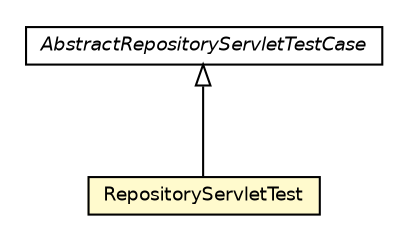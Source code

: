 #!/usr/local/bin/dot
#
# Class diagram 
# Generated by UmlGraph version 4.6 (http://www.spinellis.gr/sw/umlgraph)
#

digraph G {
	edge [fontname="Helvetica",fontsize=10,labelfontname="Helvetica",labelfontsize=10];
	node [fontname="Helvetica",fontsize=10,shape=plaintext];
	// org.apache.maven.archiva.webdav.RepositoryServletTest
	c47462 [label=<<table border="0" cellborder="1" cellspacing="0" cellpadding="2" port="p" bgcolor="lemonChiffon" href="./RepositoryServletTest.html">
		<tr><td><table border="0" cellspacing="0" cellpadding="1">
			<tr><td> RepositoryServletTest </td></tr>
		</table></td></tr>
		</table>>, fontname="Helvetica", fontcolor="black", fontsize=9.0];
	// org.apache.maven.archiva.webdav.AbstractRepositoryServletTestCase
	c47485 [label=<<table border="0" cellborder="1" cellspacing="0" cellpadding="2" port="p" href="./AbstractRepositoryServletTestCase.html">
		<tr><td><table border="0" cellspacing="0" cellpadding="1">
			<tr><td><font face="Helvetica-Oblique"> AbstractRepositoryServletTestCase </font></td></tr>
		</table></td></tr>
		</table>>, fontname="Helvetica", fontcolor="black", fontsize=9.0];
	//org.apache.maven.archiva.webdav.RepositoryServletTest extends org.apache.maven.archiva.webdav.AbstractRepositoryServletTestCase
	c47485:p -> c47462:p [dir=back,arrowtail=empty];
}

